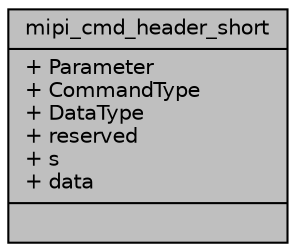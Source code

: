 digraph "mipi_cmd_header_short"
{
 // INTERACTIVE_SVG=YES
 // LATEX_PDF_SIZE
  bgcolor="transparent";
  edge [fontname="Helvetica",fontsize="10",labelfontname="Helvetica",labelfontsize="10"];
  node [fontname="Helvetica",fontsize="10",shape=record];
  Node1 [label="{mipi_cmd_header_short\n|+ Parameter\l+ CommandType\l+ DataType\l+ reserved\l+ s\l+ data\l|}",height=0.2,width=0.4,color="black", fillcolor="grey75", style="filled", fontcolor="black",tooltip=" "];
}
